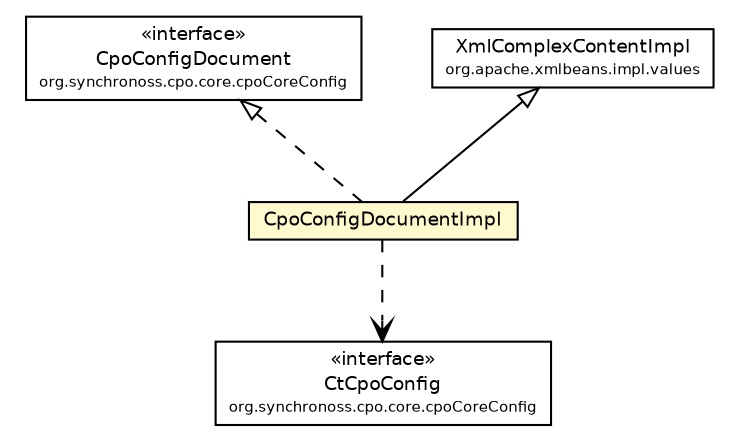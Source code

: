 #!/usr/local/bin/dot
#
# Class diagram 
# Generated by UmlGraph version 4.6 (http://www.spinellis.gr/sw/umlgraph)
#

digraph G {
	edge [fontname="Helvetica",fontsize=10,labelfontname="Helvetica",labelfontsize=10];
	node [fontname="Helvetica",fontsize=10,shape=plaintext];
	// org.synchronoss.cpo.core.cpoCoreConfig.CtCpoConfig
	c25065 [label=<<table border="0" cellborder="1" cellspacing="0" cellpadding="2" port="p" href="../CtCpoConfig.html">
		<tr><td><table border="0" cellspacing="0" cellpadding="1">
			<tr><td> &laquo;interface&raquo; </td></tr>
			<tr><td> CtCpoConfig </td></tr>
			<tr><td><font point-size="7.0"> org.synchronoss.cpo.core.cpoCoreConfig </font></td></tr>
		</table></td></tr>
		</table>>, fontname="Helvetica", fontcolor="black", fontsize=9.0];
	// org.synchronoss.cpo.core.cpoCoreConfig.CpoConfigDocument
	c25067 [label=<<table border="0" cellborder="1" cellspacing="0" cellpadding="2" port="p" href="../CpoConfigDocument.html">
		<tr><td><table border="0" cellspacing="0" cellpadding="1">
			<tr><td> &laquo;interface&raquo; </td></tr>
			<tr><td> CpoConfigDocument </td></tr>
			<tr><td><font point-size="7.0"> org.synchronoss.cpo.core.cpoCoreConfig </font></td></tr>
		</table></td></tr>
		</table>>, fontname="Helvetica", fontcolor="black", fontsize=9.0];
	// org.synchronoss.cpo.core.cpoCoreConfig.impl.CpoConfigDocumentImpl
	c25072 [label=<<table border="0" cellborder="1" cellspacing="0" cellpadding="2" port="p" bgcolor="lemonChiffon" href="./CpoConfigDocumentImpl.html">
		<tr><td><table border="0" cellspacing="0" cellpadding="1">
			<tr><td> CpoConfigDocumentImpl </td></tr>
		</table></td></tr>
		</table>>, fontname="Helvetica", fontcolor="black", fontsize=9.0];
	//org.synchronoss.cpo.core.cpoCoreConfig.impl.CpoConfigDocumentImpl extends org.apache.xmlbeans.impl.values.XmlComplexContentImpl
	c25210:p -> c25072:p [dir=back,arrowtail=empty];
	//org.synchronoss.cpo.core.cpoCoreConfig.impl.CpoConfigDocumentImpl implements org.synchronoss.cpo.core.cpoCoreConfig.CpoConfigDocument
	c25067:p -> c25072:p [dir=back,arrowtail=empty,style=dashed];
	// org.synchronoss.cpo.core.cpoCoreConfig.impl.CpoConfigDocumentImpl DEPEND org.synchronoss.cpo.core.cpoCoreConfig.CtCpoConfig
	c25072:p -> c25065:p [taillabel="", label="", headlabel="", fontname="Helvetica", fontcolor="black", fontsize=10.0, color="black", arrowhead=open, style=dashed];
	// org.apache.xmlbeans.impl.values.XmlComplexContentImpl
	c25210 [label=<<table border="0" cellborder="1" cellspacing="0" cellpadding="2" port="p" href="http://java.sun.com/j2se/1.4.2/docs/api/org/apache/xmlbeans/impl/values/XmlComplexContentImpl.html">
		<tr><td><table border="0" cellspacing="0" cellpadding="1">
			<tr><td> XmlComplexContentImpl </td></tr>
			<tr><td><font point-size="7.0"> org.apache.xmlbeans.impl.values </font></td></tr>
		</table></td></tr>
		</table>>, fontname="Helvetica", fontcolor="black", fontsize=9.0];
}

